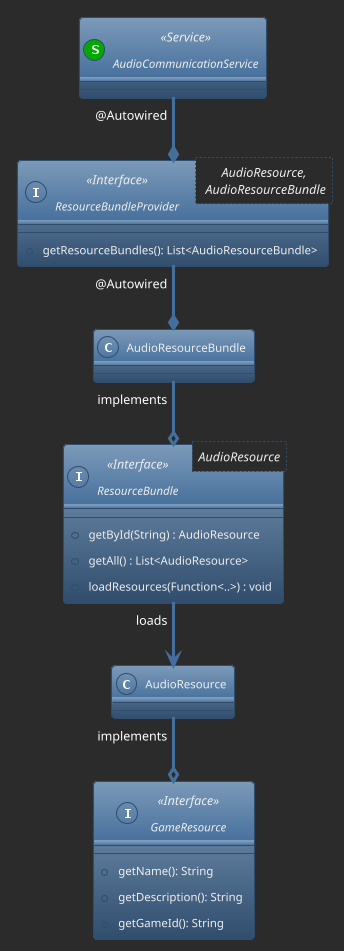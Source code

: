 @startuml
!theme spacelab
skinparam BackgroundColor #2B2B2B
skinparam linetype ortho

class AudioResourceBundle {}

interface ResourceBundle<AudioResource> << Interface >> {
    + getById(String) : AudioResource
    + getAll() : List<AudioResource>
    + loadResources(Function<..>) : void
}

AudioResourceBundle --o ResourceBundle : implements


interface ResourceBundleProvider<AudioResource,\n AudioResourceBundle> << Interface >> {
   + getResourceBundles(): List<AudioResourceBundle>
}

ResourceBundleProvider --* AudioResourceBundle : @Autowired

interface AudioCommunicationService  << (S,#00AA00) Service >>  {

}

AudioCommunicationService --* ResourceBundleProvider: @Autowired

interface GameResource << Interface >> {
    + getName(): String
    + getDescription(): String
    + getGameId(): String
}


AudioResource --o GameResource : implements

ResourceBundle --> AudioResource : loads


@enduml